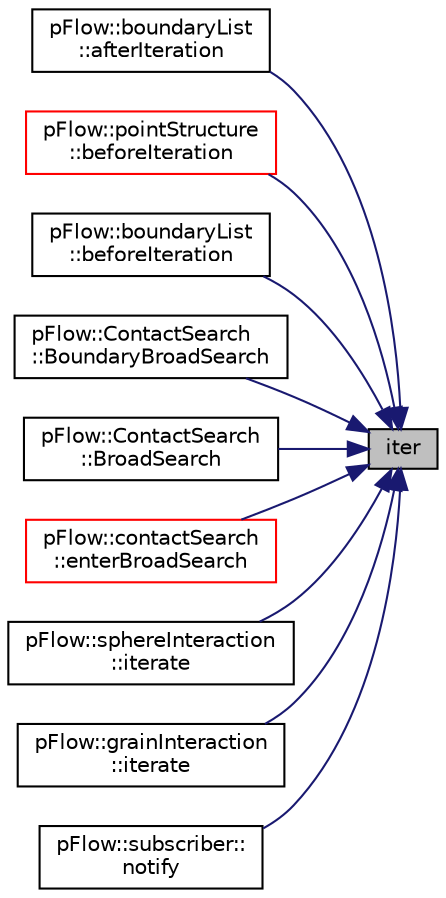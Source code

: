digraph "iter"
{
 // LATEX_PDF_SIZE
  edge [fontname="Helvetica",fontsize="10",labelfontname="Helvetica",labelfontsize="10"];
  node [fontname="Helvetica",fontsize="10",shape=record];
  rankdir="RL";
  Node1 [label="iter",height=0.2,width=0.4,color="black", fillcolor="grey75", style="filled", fontcolor="black",tooltip=" "];
  Node1 -> Node2 [dir="back",color="midnightblue",fontsize="10",style="solid",fontname="Helvetica"];
  Node2 [label="pFlow::boundaryList\l::afterIteration",height=0.2,width=0.4,color="black", fillcolor="white", style="filled",URL="$classpFlow_1_1boundaryList.html#a3728f540f1cf71ab8778feebd58acd6f",tooltip=" "];
  Node1 -> Node3 [dir="back",color="midnightblue",fontsize="10",style="solid",fontname="Helvetica"];
  Node3 [label="pFlow::pointStructure\l::beforeIteration",height=0.2,width=0.4,color="red", fillcolor="white", style="filled",URL="$classpFlow_1_1pointStructure.html#ada71b97666fe3f66b31690bf12633c32",tooltip="In the time loop before iterate."];
  Node1 -> Node5 [dir="back",color="midnightblue",fontsize="10",style="solid",fontname="Helvetica"];
  Node5 [label="pFlow::boundaryList\l::beforeIteration",height=0.2,width=0.4,color="black", fillcolor="white", style="filled",URL="$classpFlow_1_1boundaryList.html#acdb12cd6d2f256d780e480a7d136b8ee",tooltip=" "];
  Node1 -> Node6 [dir="back",color="midnightblue",fontsize="10",style="solid",fontname="Helvetica"];
  Node6 [label="pFlow::ContactSearch\l::BoundaryBroadSearch",height=0.2,width=0.4,color="black", fillcolor="white", style="filled",URL="$classpFlow_1_1ContactSearch.html#ab03a6396d06d64e1360bae7b31b221cf",tooltip=" "];
  Node1 -> Node7 [dir="back",color="midnightblue",fontsize="10",style="solid",fontname="Helvetica"];
  Node7 [label="pFlow::ContactSearch\l::BroadSearch",height=0.2,width=0.4,color="black", fillcolor="white", style="filled",URL="$classpFlow_1_1ContactSearch.html#a9b8b797bb562937bc89d63a074331a7b",tooltip=" "];
  Node1 -> Node8 [dir="back",color="midnightblue",fontsize="10",style="solid",fontname="Helvetica"];
  Node8 [label="pFlow::contactSearch\l::enterBroadSearch",height=0.2,width=0.4,color="red", fillcolor="white", style="filled",URL="$classpFlow_1_1contactSearch.html#a405df0732509ffaf7bd22e7750540a5c",tooltip=" "];
  Node1 -> Node10 [dir="back",color="midnightblue",fontsize="10",style="solid",fontname="Helvetica"];
  Node10 [label="pFlow::sphereInteraction\l::iterate",height=0.2,width=0.4,color="black", fillcolor="white", style="filled",URL="$classpFlow_1_1sphereInteraction.html#afa767bddda52eb71cea18f755e17d559",tooltip="This is called in time loop."];
  Node1 -> Node11 [dir="back",color="midnightblue",fontsize="10",style="solid",fontname="Helvetica"];
  Node11 [label="pFlow::grainInteraction\l::iterate",height=0.2,width=0.4,color="black", fillcolor="white", style="filled",URL="$classpFlow_1_1grainInteraction.html#afa767bddda52eb71cea18f755e17d559",tooltip="This is called in time loop."];
  Node1 -> Node12 [dir="back",color="midnightblue",fontsize="10",style="solid",fontname="Helvetica"];
  Node12 [label="pFlow::subscriber::\lnotify",height=0.2,width=0.4,color="black", fillcolor="white", style="filled",URL="$classpFlow_1_1subscriber.html#a98ff069756cfb787343d514964116024",tooltip=" "];
}

